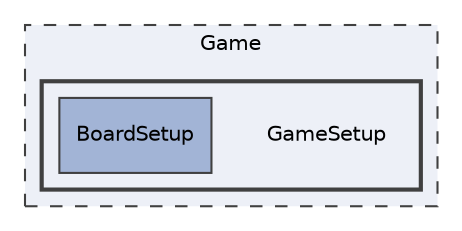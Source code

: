 digraph "Game/GameSetup"
{
 // LATEX_PDF_SIZE
  edge [fontname="Helvetica",fontsize="10",labelfontname="Helvetica",labelfontsize="10"];
  node [fontname="Helvetica",fontsize="10",shape=record];
  compound=true
  subgraph clusterdir_c33286056d2acf479cd8641ef845fec1 {
    graph [ bgcolor="#edf0f7", pencolor="grey25", style="filled,dashed,", label="Game", fontname="Helvetica", fontsize="10", URL="dir_c33286056d2acf479cd8641ef845fec1.html"]
  subgraph clusterdir_f87276b9bf773ada794bd5616a52d5b5 {
    graph [ bgcolor="#edf0f7", pencolor="grey25", style="filled,bold,", label="", fontname="Helvetica", fontsize="10", URL="dir_f87276b9bf773ada794bd5616a52d5b5.html"]
    dir_f87276b9bf773ada794bd5616a52d5b5 [shape=plaintext, label="GameSetup"];
  dir_f90daf2a8185f4a662357ffab0a847e3 [shape=box, label="BoardSetup", style="filled,", fillcolor="#a2b4d6", color="grey25", URL="dir_f90daf2a8185f4a662357ffab0a847e3.html"];
  }
  }
}

